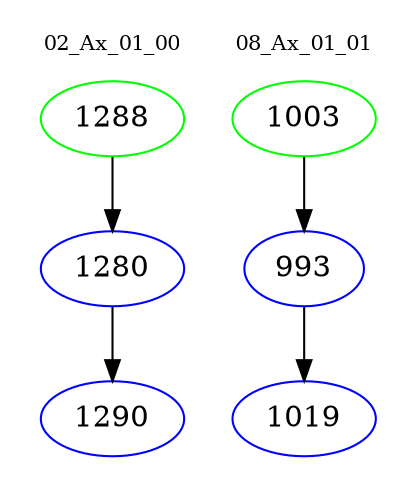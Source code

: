 digraph{
subgraph cluster_0 {
color = white
label = "02_Ax_01_00";
fontsize=10;
T0_1288 [label="1288", color="green"]
T0_1288 -> T0_1280 [color="black"]
T0_1280 [label="1280", color="blue"]
T0_1280 -> T0_1290 [color="black"]
T0_1290 [label="1290", color="blue"]
}
subgraph cluster_1 {
color = white
label = "08_Ax_01_01";
fontsize=10;
T1_1003 [label="1003", color="green"]
T1_1003 -> T1_993 [color="black"]
T1_993 [label="993", color="blue"]
T1_993 -> T1_1019 [color="black"]
T1_1019 [label="1019", color="blue"]
}
}
